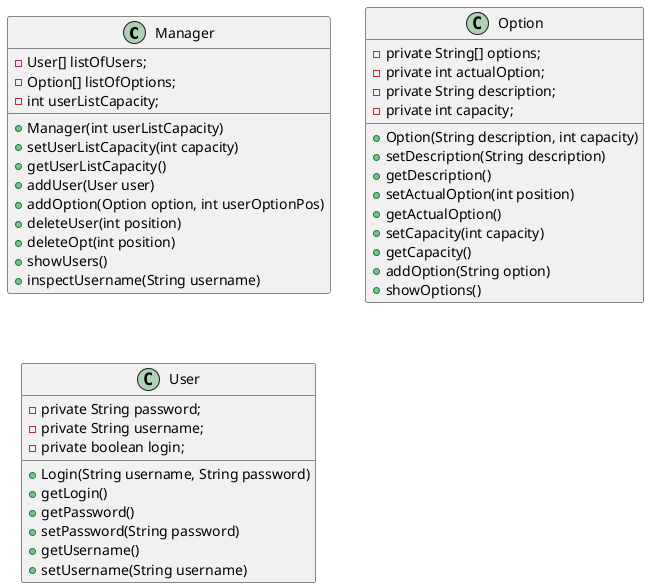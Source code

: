 @startuml

class Manager{

    - User[] listOfUsers;
    - Option[] listOfOptions;
    - int userListCapacity;

    +Manager(int userListCapacity)
    +setUserListCapacity(int capacity)
    +getUserListCapacity()
    +addUser(User user)
    +addOption(Option option, int userOptionPos)
    +deleteUser(int position)
    +deleteOpt(int position)
    +showUsers()
    +inspectUsername(String username)
}

class Option{
    -private String[] options;
    -private int actualOption;
    -private String description;
    -private int capacity;

    +Option(String description, int capacity)
    +setDescription(String description)
    +getDescription()
    +setActualOption(int position)
    +getActualOption()
    +setCapacity(int capacity)
    +getCapacity()
    +addOption(String option)
    +showOptions()

}

class User{
    -private String password;
    -private String username;
    -private boolean login;

    +Login(String username, String password)
    +getLogin()
    +getPassword()
    +setPassword(String password)
    +getUsername()
    +setUsername(String username)
}

@enduml